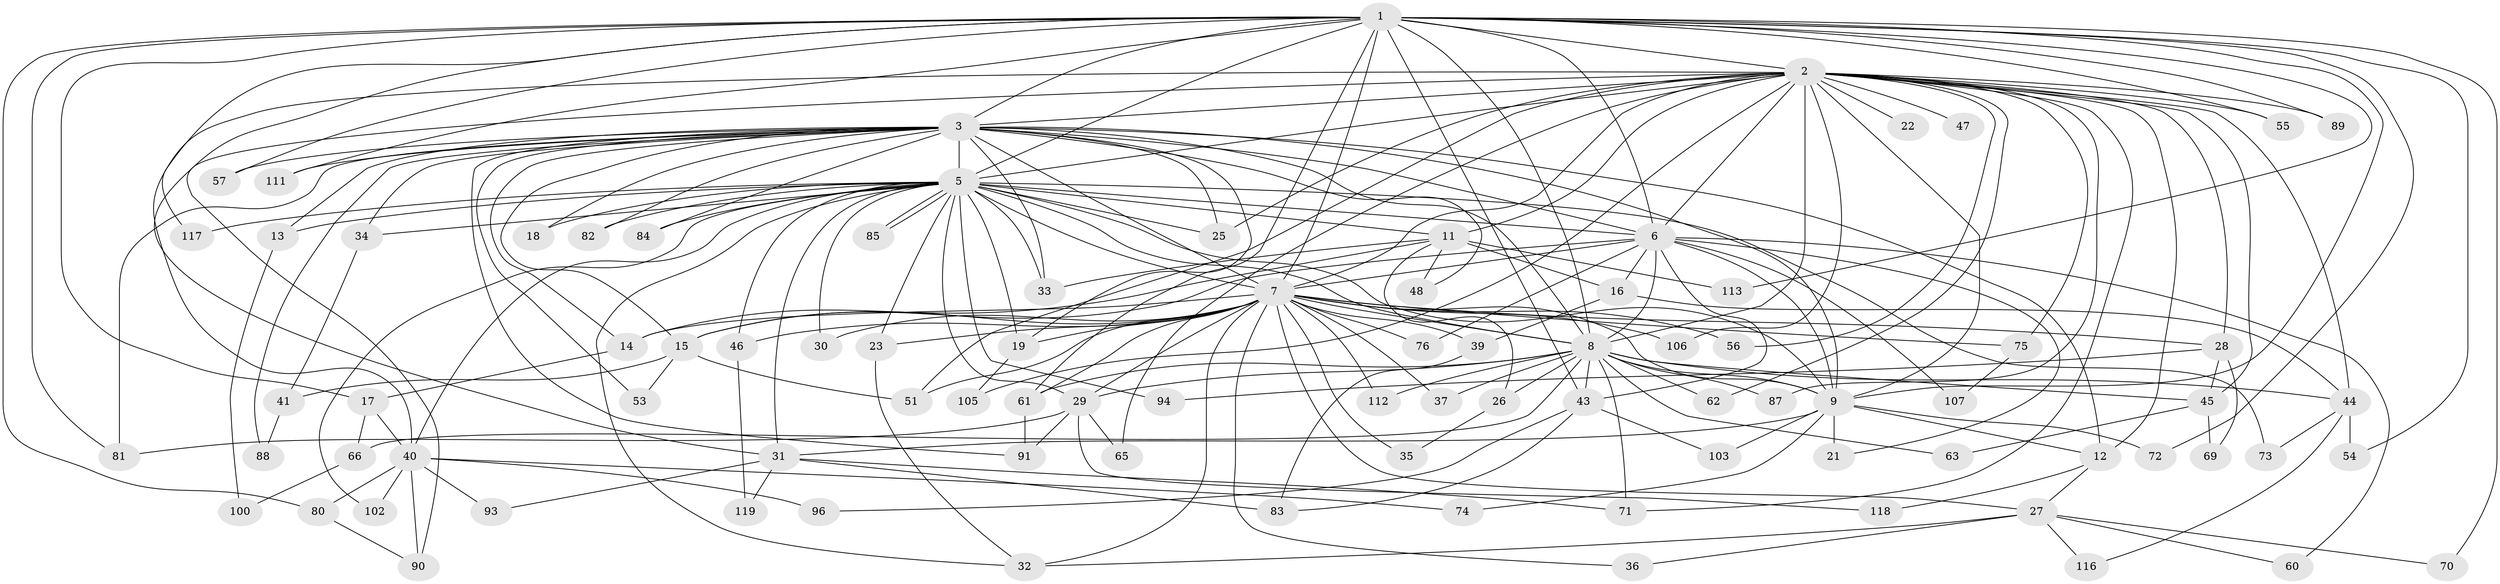 // Generated by graph-tools (version 1.1) at 2025/51/02/27/25 19:51:48]
// undirected, 89 vertices, 209 edges
graph export_dot {
graph [start="1"]
  node [color=gray90,style=filled];
  1 [super="+52"];
  2 [super="+4"];
  3 [super="+115"];
  5 [super="+79"];
  6 [super="+42"];
  7 [super="+10"];
  8 [super="+20"];
  9 [super="+24"];
  11 [super="+108"];
  12 [super="+38"];
  13;
  14 [super="+114"];
  15 [super="+104"];
  16;
  17;
  18;
  19 [super="+101"];
  21 [super="+64"];
  22;
  23;
  25 [super="+110"];
  26;
  27 [super="+86"];
  28;
  29 [super="+59"];
  30;
  31 [super="+50"];
  32 [super="+68"];
  33;
  34;
  35;
  36;
  37;
  39 [super="+97"];
  40 [super="+99"];
  41;
  43 [super="+49"];
  44 [super="+77"];
  45 [super="+109"];
  46;
  47;
  48;
  51 [super="+58"];
  53;
  54;
  55;
  56;
  57;
  60;
  61 [super="+67"];
  62;
  63;
  65;
  66;
  69;
  70;
  71 [super="+78"];
  72;
  73;
  74;
  75 [super="+95"];
  76;
  80;
  81 [super="+98"];
  82;
  83;
  84;
  85;
  87;
  88;
  89;
  90 [super="+92"];
  91;
  93;
  94;
  96;
  100;
  102;
  103;
  105;
  106;
  107;
  111;
  112;
  113;
  116;
  117;
  118;
  119;
  1 -- 2 [weight=2];
  1 -- 3;
  1 -- 5 [weight=2];
  1 -- 6;
  1 -- 7 [weight=2];
  1 -- 8;
  1 -- 9;
  1 -- 17;
  1 -- 31;
  1 -- 43;
  1 -- 54;
  1 -- 55;
  1 -- 57;
  1 -- 61;
  1 -- 70;
  1 -- 72;
  1 -- 80;
  1 -- 81;
  1 -- 89;
  1 -- 117;
  1 -- 113;
  1 -- 111;
  2 -- 3 [weight=2];
  2 -- 5 [weight=2];
  2 -- 6 [weight=2];
  2 -- 7 [weight=4];
  2 -- 8 [weight=2];
  2 -- 9 [weight=2];
  2 -- 11;
  2 -- 22 [weight=2];
  2 -- 44;
  2 -- 45;
  2 -- 47 [weight=2];
  2 -- 71;
  2 -- 75;
  2 -- 65;
  2 -- 12;
  2 -- 87;
  2 -- 89;
  2 -- 28;
  2 -- 105;
  2 -- 106;
  2 -- 51;
  2 -- 55;
  2 -- 56;
  2 -- 62;
  2 -- 40;
  2 -- 25;
  2 -- 90;
  3 -- 5;
  3 -- 6;
  3 -- 7 [weight=2];
  3 -- 8;
  3 -- 9;
  3 -- 12;
  3 -- 13;
  3 -- 14;
  3 -- 18;
  3 -- 19;
  3 -- 25;
  3 -- 33;
  3 -- 34;
  3 -- 48;
  3 -- 53;
  3 -- 57;
  3 -- 81;
  3 -- 82;
  3 -- 84;
  3 -- 88;
  3 -- 111;
  3 -- 91;
  3 -- 15;
  5 -- 6;
  5 -- 7 [weight=3];
  5 -- 8;
  5 -- 9;
  5 -- 11;
  5 -- 13;
  5 -- 18;
  5 -- 19;
  5 -- 23;
  5 -- 25;
  5 -- 30;
  5 -- 33;
  5 -- 34;
  5 -- 40;
  5 -- 46;
  5 -- 73;
  5 -- 82;
  5 -- 84;
  5 -- 85;
  5 -- 85;
  5 -- 94;
  5 -- 102;
  5 -- 117;
  5 -- 31;
  5 -- 29;
  5 -- 32;
  6 -- 7 [weight=2];
  6 -- 8;
  6 -- 9;
  6 -- 16;
  6 -- 21;
  6 -- 43;
  6 -- 60;
  6 -- 76;
  6 -- 107;
  6 -- 15;
  7 -- 8 [weight=2];
  7 -- 9 [weight=2];
  7 -- 23;
  7 -- 27 [weight=2];
  7 -- 30;
  7 -- 32;
  7 -- 36;
  7 -- 37;
  7 -- 46;
  7 -- 61;
  7 -- 75 [weight=2];
  7 -- 76;
  7 -- 106;
  7 -- 15;
  7 -- 28;
  7 -- 29;
  7 -- 35;
  7 -- 39;
  7 -- 112;
  7 -- 56;
  7 -- 51;
  7 -- 19;
  7 -- 14;
  8 -- 9;
  8 -- 26;
  8 -- 29;
  8 -- 37;
  8 -- 44;
  8 -- 62;
  8 -- 63;
  8 -- 66;
  8 -- 87;
  8 -- 112;
  8 -- 45;
  8 -- 71;
  8 -- 61;
  8 -- 43;
  9 -- 21 [weight=2];
  9 -- 31;
  9 -- 72;
  9 -- 74;
  9 -- 103;
  9 -- 12;
  11 -- 14;
  11 -- 16;
  11 -- 26;
  11 -- 48;
  11 -- 113;
  11 -- 33;
  12 -- 27;
  12 -- 118;
  13 -- 100;
  14 -- 17;
  15 -- 41;
  15 -- 51;
  15 -- 53;
  16 -- 39;
  16 -- 44;
  17 -- 40;
  17 -- 66;
  19 -- 105;
  23 -- 32;
  26 -- 35;
  27 -- 36;
  27 -- 60;
  27 -- 70;
  27 -- 116;
  27 -- 32;
  28 -- 69;
  28 -- 94;
  28 -- 45;
  29 -- 81;
  29 -- 65;
  29 -- 118;
  29 -- 91;
  31 -- 71;
  31 -- 93;
  31 -- 119;
  31 -- 83;
  34 -- 41;
  39 -- 83;
  40 -- 74;
  40 -- 80;
  40 -- 90;
  40 -- 93;
  40 -- 96;
  40 -- 102;
  41 -- 88;
  43 -- 96;
  43 -- 83;
  43 -- 103;
  44 -- 54;
  44 -- 73;
  44 -- 116;
  45 -- 63;
  45 -- 69;
  46 -- 119;
  61 -- 91;
  66 -- 100;
  75 -- 107;
  80 -- 90;
}
